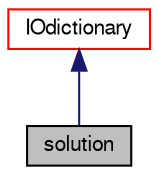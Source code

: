 digraph "solution"
{
  bgcolor="transparent";
  edge [fontname="FreeSans",fontsize="10",labelfontname="FreeSans",labelfontsize="10"];
  node [fontname="FreeSans",fontsize="10",shape=record];
  Node41 [label="solution",height=0.2,width=0.4,color="black", fillcolor="grey75", style="filled", fontcolor="black"];
  Node42 -> Node41 [dir="back",color="midnightblue",fontsize="10",style="solid",fontname="FreeSans"];
  Node42 [label="IOdictionary",height=0.2,width=0.4,color="red",URL="$a26158.html",tooltip="IOdictionary is derived from dictionary and IOobject to give the dictionary automatic IO functionalit..."];
}
